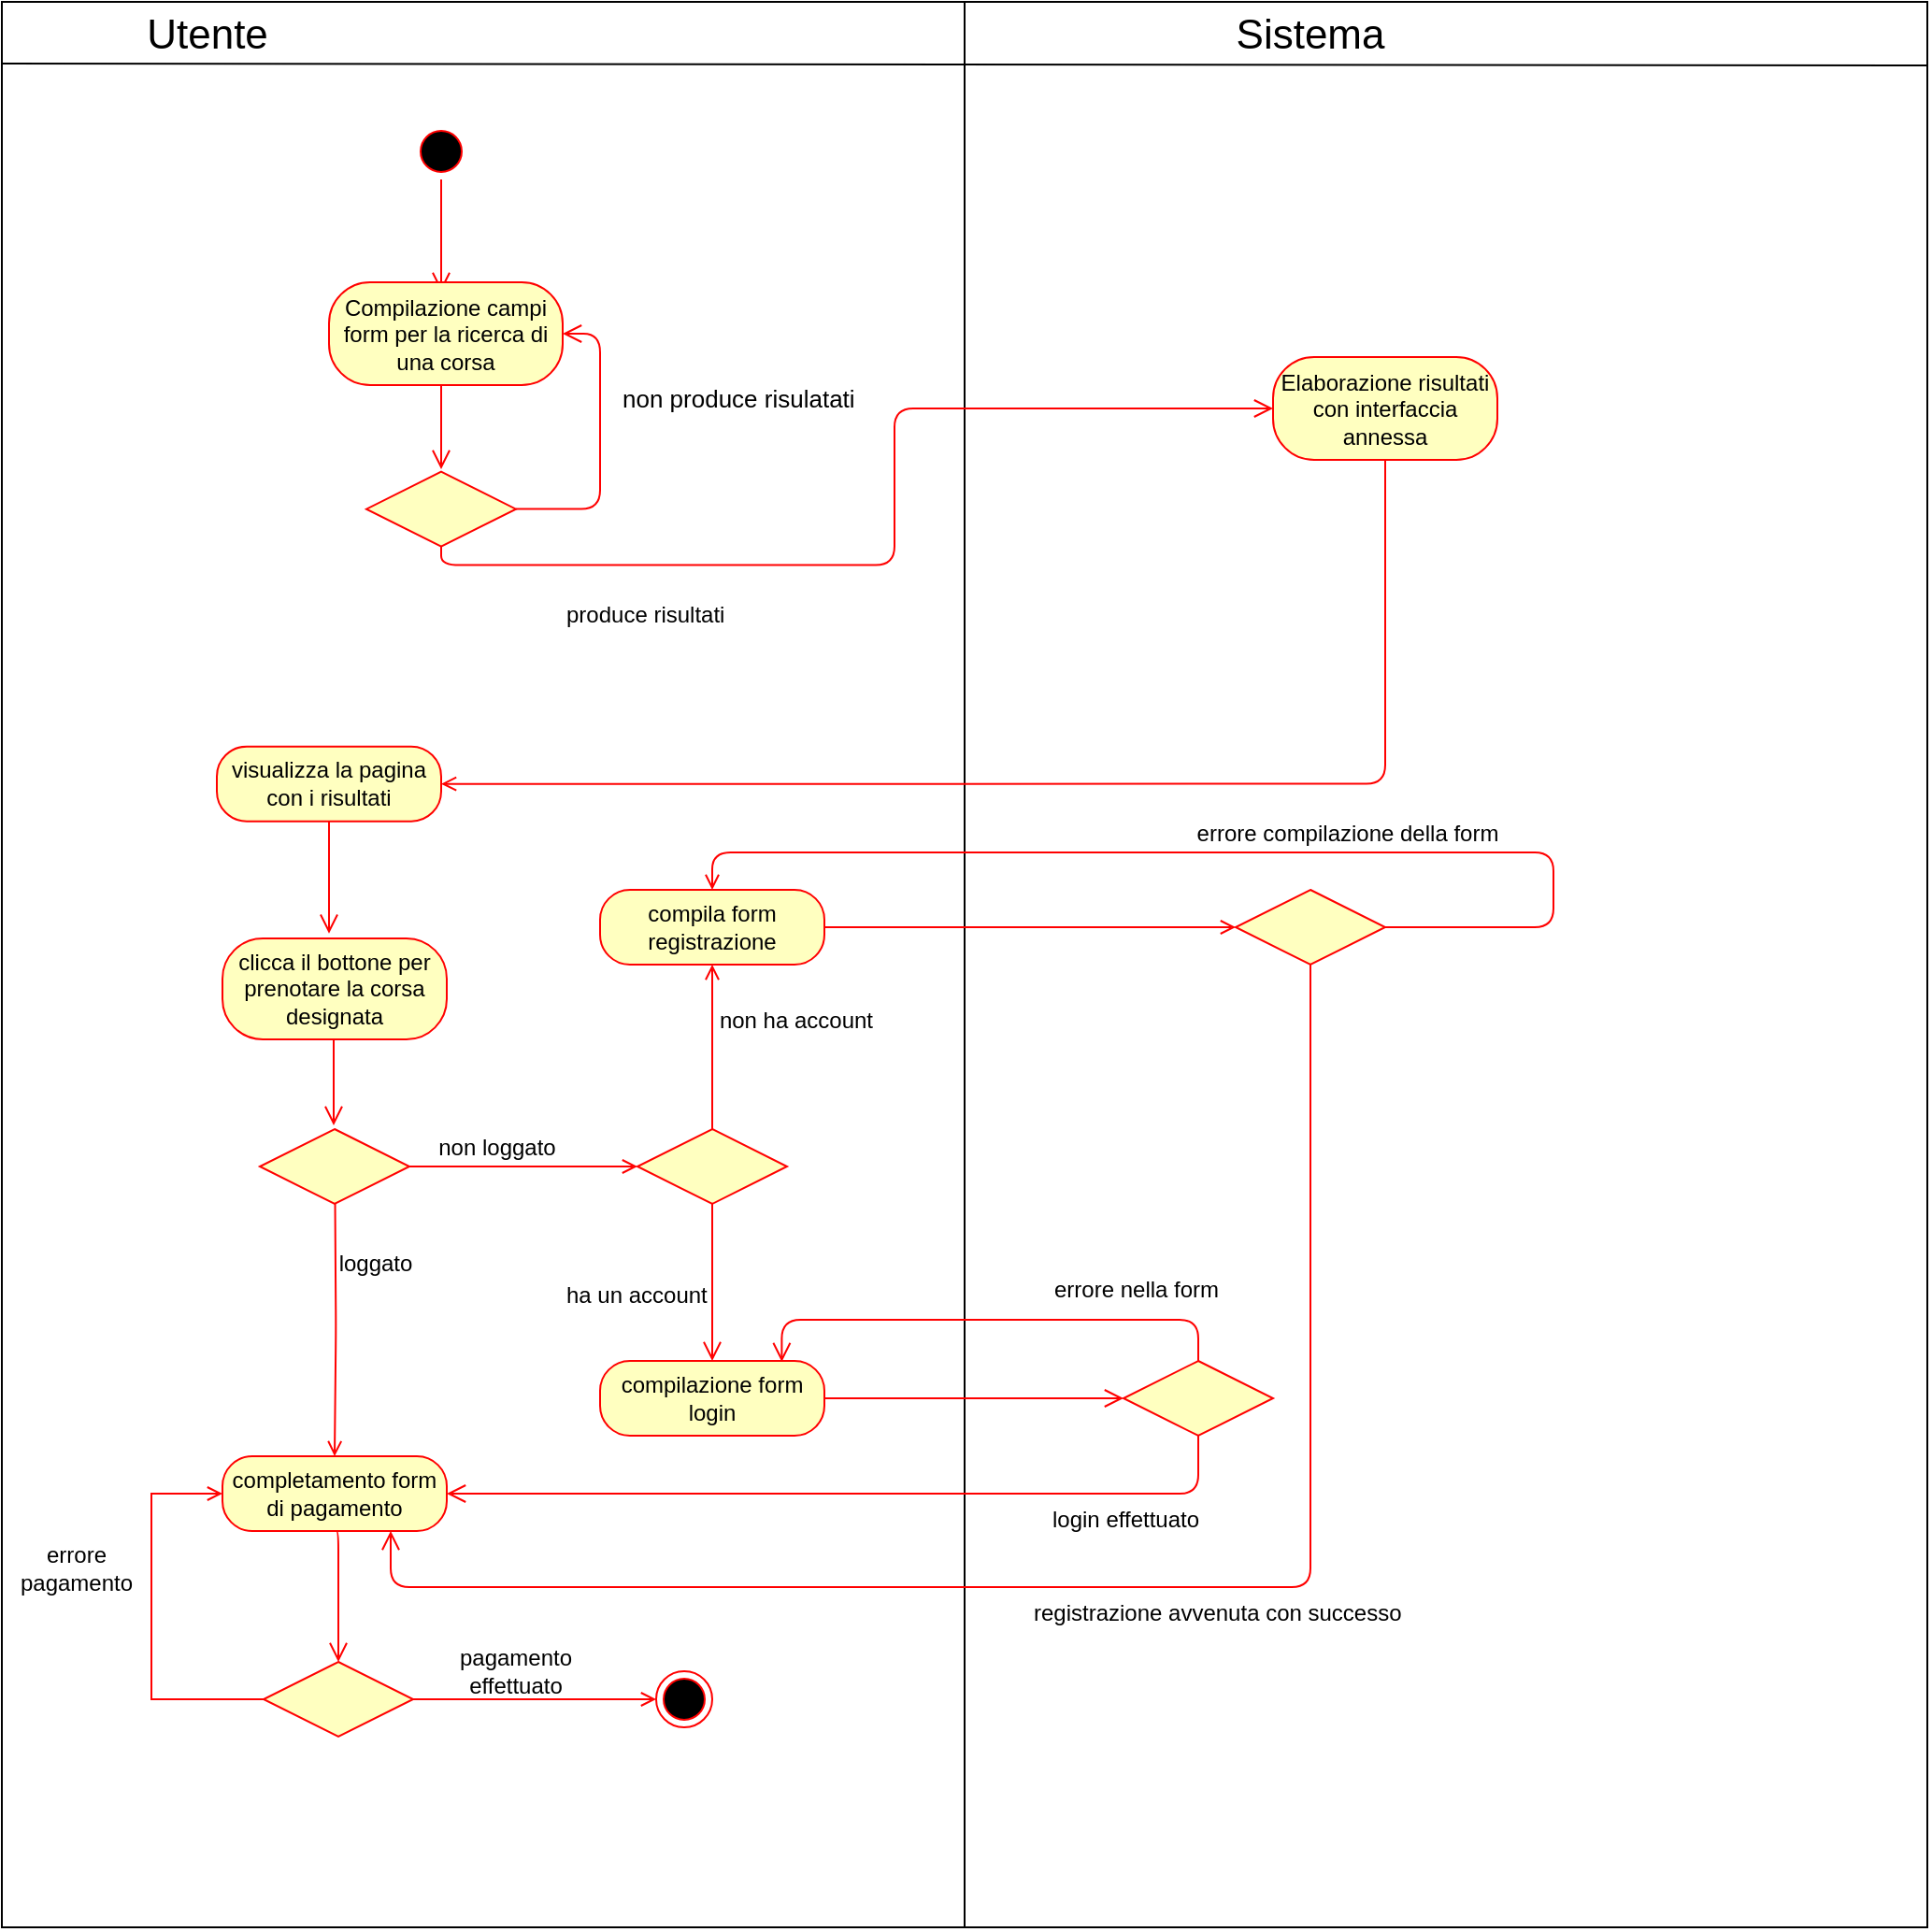 <mxfile version="12.1.9" type="device" pages="1"><diagram id="UwKgULlxdSb60Pxt-sAi" name="Page-1"><mxGraphModel dx="1220" dy="599" grid="1" gridSize="10" guides="1" tooltips="1" connect="1" arrows="1" fold="1" page="1" pageScale="1" pageWidth="827" pageHeight="1169" math="0" shadow="0"><root><mxCell id="0"/><mxCell id="1" parent="0"/><mxCell id="htlQ5DW8zUC862gETWvJ-1" value="" style="whiteSpace=wrap;html=1;aspect=fixed;noLabel=1;fontColor=none;" vertex="1" parent="1"><mxGeometry x="70" y="172" width="1030" height="1030" as="geometry"/></mxCell><mxCell id="htlQ5DW8zUC862gETWvJ-2" value="" style="endArrow=none;html=1;exitX=0;exitY=0.032;exitDx=0;exitDy=0;exitPerimeter=0;" edge="1" parent="1" source="htlQ5DW8zUC862gETWvJ-1"><mxGeometry width="50" height="50" relative="1" as="geometry"><mxPoint x="80" y="206" as="sourcePoint"/><mxPoint x="1100" y="206" as="targetPoint"/></mxGeometry></mxCell><mxCell id="htlQ5DW8zUC862gETWvJ-3" value="Utente" style="text;html=1;strokeColor=none;fillColor=none;align=center;verticalAlign=middle;whiteSpace=wrap;rounded=0;fontSize=22;" vertex="1" parent="1"><mxGeometry x="160" y="180" width="40" height="20" as="geometry"/></mxCell><mxCell id="htlQ5DW8zUC862gETWvJ-4" value="Sistema" style="text;html=1;strokeColor=none;fillColor=none;align=center;verticalAlign=middle;whiteSpace=wrap;rounded=0;fontSize=22;" vertex="1" parent="1"><mxGeometry x="730" y="180" width="80" height="20" as="geometry"/></mxCell><mxCell id="htlQ5DW8zUC862gETWvJ-5" value="" style="endArrow=none;html=1;fontSize=22;entryX=0.5;entryY=1;entryDx=0;entryDy=0;exitX=0.5;exitY=0;exitDx=0;exitDy=0;" edge="1" parent="1" source="htlQ5DW8zUC862gETWvJ-1" target="htlQ5DW8zUC862gETWvJ-1"><mxGeometry width="50" height="50" relative="1" as="geometry"><mxPoint x="70" y="1137" as="sourcePoint"/><mxPoint x="120" y="1087" as="targetPoint"/></mxGeometry></mxCell><mxCell id="htlQ5DW8zUC862gETWvJ-6" value="" style="ellipse;html=1;shape=startState;fillColor=#000000;strokeColor=#ff0000;fontSize=22;fontColor=none;" vertex="1" parent="1"><mxGeometry x="290" y="237" width="30" height="30" as="geometry"/></mxCell><mxCell id="htlQ5DW8zUC862gETWvJ-7" value="" style="edgeStyle=orthogonalEdgeStyle;html=1;verticalAlign=bottom;endArrow=open;endSize=8;strokeColor=#ff0000;fontSize=22;fontColor=none;" edge="1" parent="1" source="htlQ5DW8zUC862gETWvJ-6"><mxGeometry relative="1" as="geometry"><mxPoint x="305" y="327" as="targetPoint"/></mxGeometry></mxCell><mxCell id="htlQ5DW8zUC862gETWvJ-8" value="Compilazione campi form per la ricerca di una corsa" style="rounded=1;whiteSpace=wrap;html=1;arcSize=40;fontColor=#000000;fillColor=#ffffc0;strokeColor=#ff0000;" vertex="1" parent="1"><mxGeometry x="245" y="322" width="125" height="55" as="geometry"/></mxCell><mxCell id="htlQ5DW8zUC862gETWvJ-9" value="" style="edgeStyle=orthogonalEdgeStyle;html=1;verticalAlign=bottom;endArrow=open;endSize=8;strokeColor=#ff0000;fontSize=22;fontColor=none;" edge="1" parent="1" source="htlQ5DW8zUC862gETWvJ-8"><mxGeometry relative="1" as="geometry"><mxPoint x="305" y="422" as="targetPoint"/><Array as="points"><mxPoint x="305" y="387"/><mxPoint x="305" y="387"/></Array></mxGeometry></mxCell><mxCell id="htlQ5DW8zUC862gETWvJ-10" value="" style="rhombus;whiteSpace=wrap;html=1;fillColor=#ffffc0;strokeColor=#ff0000;fontSize=22;fontColor=none;" vertex="1" parent="1"><mxGeometry x="265" y="423.333" width="80" height="40" as="geometry"/></mxCell><mxCell id="htlQ5DW8zUC862gETWvJ-11" value="non produce risulatati" style="edgeStyle=orthogonalEdgeStyle;html=1;align=left;verticalAlign=bottom;endArrow=open;endSize=8;strokeColor=#ff0000;fontSize=13;fontColor=none;entryX=1;entryY=0.5;entryDx=0;entryDy=0;" edge="1" parent="1" source="htlQ5DW8zUC862gETWvJ-10" target="htlQ5DW8zUC862gETWvJ-8"><mxGeometry x="0.176" y="-10" relative="1" as="geometry"><mxPoint x="445" y="443.333" as="targetPoint"/><Array as="points"><mxPoint x="390" y="444"/><mxPoint x="390" y="350"/></Array><mxPoint as="offset"/></mxGeometry></mxCell><mxCell id="htlQ5DW8zUC862gETWvJ-12" value="produce risultati" style="edgeStyle=orthogonalEdgeStyle;html=1;align=left;verticalAlign=top;endArrow=open;endSize=8;strokeColor=#ff0000;fontSize=12;fontColor=none;entryX=0;entryY=0.5;entryDx=0;entryDy=0;exitX=0.5;exitY=1;exitDx=0;exitDy=0;" edge="1" parent="1" source="htlQ5DW8zUC862gETWvJ-10" target="htlQ5DW8zUC862gETWvJ-14"><mxGeometry x="-0.724" y="-13" relative="1" as="geometry"><mxPoint x="305" y="523.333" as="targetPoint"/><mxPoint as="offset"/></mxGeometry></mxCell><mxCell id="htlQ5DW8zUC862gETWvJ-13" style="edgeStyle=orthogonalEdgeStyle;rounded=1;orthogonalLoop=1;jettySize=auto;html=1;exitX=0.5;exitY=1;exitDx=0;exitDy=0;entryX=1;entryY=0.5;entryDx=0;entryDy=0;fontSize=12;fontColor=none;fillColor=#f8cecc;strokeColor=#FF0000;endArrow=open;endFill=0;" edge="1" parent="1" source="htlQ5DW8zUC862gETWvJ-14" target="htlQ5DW8zUC862gETWvJ-15"><mxGeometry relative="1" as="geometry"/></mxCell><mxCell id="htlQ5DW8zUC862gETWvJ-14" value="Elaborazione risultati con interfaccia annessa" style="rounded=1;whiteSpace=wrap;html=1;arcSize=40;fontColor=#000000;fillColor=#ffffc0;strokeColor=#ff0000;" vertex="1" parent="1"><mxGeometry x="750" y="362" width="120" height="55" as="geometry"/></mxCell><mxCell id="htlQ5DW8zUC862gETWvJ-15" value="visualizza la pagina con i risultati" style="rounded=1;whiteSpace=wrap;html=1;arcSize=40;fontColor=#000000;fillColor=#ffffc0;strokeColor=#ff0000;" vertex="1" parent="1"><mxGeometry x="185" y="570.333" width="120" height="40" as="geometry"/></mxCell><mxCell id="htlQ5DW8zUC862gETWvJ-16" value="" style="edgeStyle=orthogonalEdgeStyle;html=1;verticalAlign=bottom;endArrow=open;endSize=8;strokeColor=#ff0000;fontSize=12;fontColor=none;" edge="1" parent="1" source="htlQ5DW8zUC862gETWvJ-15"><mxGeometry relative="1" as="geometry"><mxPoint x="245" y="670.333" as="targetPoint"/></mxGeometry></mxCell><mxCell id="htlQ5DW8zUC862gETWvJ-17" value="clicca il bottone per prenotare la corsa designata" style="rounded=1;whiteSpace=wrap;html=1;arcSize=40;fontColor=#000000;fillColor=#ffffc0;strokeColor=#ff0000;" vertex="1" parent="1"><mxGeometry x="188" y="673" width="120" height="54" as="geometry"/></mxCell><mxCell id="htlQ5DW8zUC862gETWvJ-18" value="" style="edgeStyle=orthogonalEdgeStyle;html=1;verticalAlign=bottom;endArrow=open;endSize=8;strokeColor=#ff0000;fontSize=12;fontColor=none;" edge="1" parent="1" source="htlQ5DW8zUC862gETWvJ-17"><mxGeometry relative="1" as="geometry"><mxPoint x="247.5" y="773" as="targetPoint"/></mxGeometry></mxCell><mxCell id="htlQ5DW8zUC862gETWvJ-19" style="edgeStyle=orthogonalEdgeStyle;rounded=1;orthogonalLoop=1;jettySize=auto;html=1;endArrow=open;endFill=0;strokeColor=#FF0000;fontSize=12;fontColor=none;" edge="1" parent="1" target="htlQ5DW8zUC862gETWvJ-22"><mxGeometry relative="1" as="geometry"><mxPoint x="248.238" y="811.881" as="sourcePoint"/><mxPoint x="248.238" y="878.143" as="targetPoint"/></mxGeometry></mxCell><mxCell id="htlQ5DW8zUC862gETWvJ-20" style="edgeStyle=orthogonalEdgeStyle;rounded=1;orthogonalLoop=1;jettySize=auto;html=1;entryX=0;entryY=0.5;entryDx=0;entryDy=0;endArrow=open;endFill=0;strokeColor=#FF0000;fontSize=12;fontColor=none;" edge="1" parent="1" source="htlQ5DW8zUC862gETWvJ-21" target="htlQ5DW8zUC862gETWvJ-26"><mxGeometry relative="1" as="geometry"/></mxCell><mxCell id="htlQ5DW8zUC862gETWvJ-21" value="" style="rhombus;whiteSpace=wrap;html=1;fillColor=#ffffc0;strokeColor=#ff0000;fontSize=12;fontColor=none;" vertex="1" parent="1"><mxGeometry x="208" y="775" width="80" height="40" as="geometry"/></mxCell><mxCell id="htlQ5DW8zUC862gETWvJ-22" value="completamento form di pagamento" style="rounded=1;whiteSpace=wrap;html=1;arcSize=40;fontColor=#000000;fillColor=#ffffc0;strokeColor=#ff0000;" vertex="1" parent="1"><mxGeometry x="188" y="950" width="120" height="40" as="geometry"/></mxCell><mxCell id="htlQ5DW8zUC862gETWvJ-24" value="loggato" style="text;html=1;strokeColor=none;fillColor=none;align=center;verticalAlign=middle;whiteSpace=wrap;rounded=0;fontSize=12;fontColor=none;" vertex="1" parent="1"><mxGeometry x="250" y="837" width="40" height="20" as="geometry"/></mxCell><mxCell id="htlQ5DW8zUC862gETWvJ-25" style="edgeStyle=orthogonalEdgeStyle;rounded=1;orthogonalLoop=1;jettySize=auto;html=1;entryX=0.5;entryY=1;entryDx=0;entryDy=0;endArrow=open;endFill=0;strokeColor=#FF0000;fontSize=12;fontColor=none;" edge="1" parent="1" source="htlQ5DW8zUC862gETWvJ-26" target="htlQ5DW8zUC862gETWvJ-29"><mxGeometry relative="1" as="geometry"/></mxCell><mxCell id="htlQ5DW8zUC862gETWvJ-26" value="" style="rhombus;whiteSpace=wrap;html=1;fillColor=#ffffc0;strokeColor=#ff0000;fontSize=12;fontColor=none;" vertex="1" parent="1"><mxGeometry x="410" y="775" width="80" height="40" as="geometry"/></mxCell><mxCell id="htlQ5DW8zUC862gETWvJ-27" value="ha un account" style="edgeStyle=orthogonalEdgeStyle;html=1;align=left;verticalAlign=top;endArrow=open;endSize=8;strokeColor=#ff0000;fontSize=12;fontColor=none;" edge="1" parent="1" source="htlQ5DW8zUC862gETWvJ-26" target="htlQ5DW8zUC862gETWvJ-36"><mxGeometry x="-0.167" y="-80" relative="1" as="geometry"><mxPoint x="460" y="867" as="targetPoint"/><Array as="points"/><mxPoint as="offset"/></mxGeometry></mxCell><mxCell id="htlQ5DW8zUC862gETWvJ-28" style="edgeStyle=orthogonalEdgeStyle;rounded=1;orthogonalLoop=1;jettySize=auto;html=1;entryX=0;entryY=0.5;entryDx=0;entryDy=0;endArrow=open;endFill=0;strokeColor=#FF0000;fontSize=12;fontColor=none;" edge="1" parent="1" source="htlQ5DW8zUC862gETWvJ-29" target="htlQ5DW8zUC862gETWvJ-33"><mxGeometry relative="1" as="geometry"/></mxCell><mxCell id="htlQ5DW8zUC862gETWvJ-29" value="compila form registrazione" style="rounded=1;whiteSpace=wrap;html=1;arcSize=40;fontColor=#000000;fillColor=#ffffc0;strokeColor=#ff0000;" vertex="1" parent="1"><mxGeometry x="390" y="647" width="120" height="40" as="geometry"/></mxCell><mxCell id="htlQ5DW8zUC862gETWvJ-30" value="non ha account" style="text;html=1;strokeColor=none;fillColor=none;align=center;verticalAlign=middle;whiteSpace=wrap;rounded=0;fontSize=12;fontColor=none;" vertex="1" parent="1"><mxGeometry x="450" y="707" width="90" height="20" as="geometry"/></mxCell><mxCell id="htlQ5DW8zUC862gETWvJ-31" value="non loggato" style="text;html=1;strokeColor=none;fillColor=none;align=center;verticalAlign=middle;whiteSpace=wrap;rounded=0;fontSize=12;fontColor=none;" vertex="1" parent="1"><mxGeometry x="300" y="775" width="70" height="20" as="geometry"/></mxCell><mxCell id="htlQ5DW8zUC862gETWvJ-32" style="edgeStyle=orthogonalEdgeStyle;rounded=1;orthogonalLoop=1;jettySize=auto;html=1;entryX=0.5;entryY=0;entryDx=0;entryDy=0;endArrow=open;endFill=0;strokeColor=#FF0000;fontSize=12;fontColor=none;" edge="1" parent="1" source="htlQ5DW8zUC862gETWvJ-33" target="htlQ5DW8zUC862gETWvJ-29"><mxGeometry relative="1" as="geometry"><Array as="points"><mxPoint x="900" y="667"/><mxPoint x="900" y="627"/><mxPoint x="450" y="627"/></Array></mxGeometry></mxCell><mxCell id="htlQ5DW8zUC862gETWvJ-33" value="" style="rhombus;whiteSpace=wrap;html=1;fillColor=#ffffc0;strokeColor=#ff0000;fontSize=12;fontColor=none;" vertex="1" parent="1"><mxGeometry x="730" y="647" width="80" height="40" as="geometry"/></mxCell><mxCell id="htlQ5DW8zUC862gETWvJ-34" value="registrazione avvenuta con successo" style="edgeStyle=orthogonalEdgeStyle;html=1;align=left;verticalAlign=top;endArrow=open;endSize=8;strokeColor=#ff0000;fontSize=12;fontColor=none;entryX=0.75;entryY=1;entryDx=0;entryDy=0;exitX=0.5;exitY=1;exitDx=0;exitDy=0;" edge="1" parent="1" source="htlQ5DW8zUC862gETWvJ-33" target="htlQ5DW8zUC862gETWvJ-22"><mxGeometry x="-0.221" y="-150" relative="1" as="geometry"><mxPoint x="758" y="767" as="targetPoint"/><Array as="points"><mxPoint x="770" y="687"/><mxPoint x="770" y="1020"/><mxPoint x="278" y="1020"/></Array><mxPoint x="-150" y="150" as="offset"/><mxPoint x="759" y="700" as="sourcePoint"/></mxGeometry></mxCell><mxCell id="htlQ5DW8zUC862gETWvJ-35" value="errore compilazione della form" style="text;html=1;strokeColor=none;fillColor=none;align=center;verticalAlign=middle;whiteSpace=wrap;rounded=0;fontSize=12;fontColor=none;" vertex="1" parent="1"><mxGeometry x="670" y="607" width="240" height="20" as="geometry"/></mxCell><mxCell id="htlQ5DW8zUC862gETWvJ-36" value="compilazione form login" style="rounded=1;whiteSpace=wrap;html=1;arcSize=40;fontColor=#000000;fillColor=#ffffc0;strokeColor=#ff0000;" vertex="1" parent="1"><mxGeometry x="390" y="899" width="120" height="40" as="geometry"/></mxCell><mxCell id="htlQ5DW8zUC862gETWvJ-37" value="" style="edgeStyle=orthogonalEdgeStyle;html=1;verticalAlign=bottom;endArrow=open;endSize=8;strokeColor=#ff0000;fontSize=12;fontColor=none;entryX=0;entryY=0.5;entryDx=0;entryDy=0;" edge="1" parent="1" source="htlQ5DW8zUC862gETWvJ-36" target="htlQ5DW8zUC862gETWvJ-38"><mxGeometry relative="1" as="geometry"><mxPoint x="460" y="979" as="targetPoint"/><Array as="points"/></mxGeometry></mxCell><mxCell id="htlQ5DW8zUC862gETWvJ-38" value="" style="rhombus;whiteSpace=wrap;html=1;fillColor=#ffffc0;strokeColor=#ff0000;fontSize=12;fontColor=none;" vertex="1" parent="1"><mxGeometry x="670" y="899" width="80" height="40" as="geometry"/></mxCell><mxCell id="htlQ5DW8zUC862gETWvJ-39" value="errore nella form" style="edgeStyle=orthogonalEdgeStyle;html=1;align=left;verticalAlign=bottom;endArrow=open;endSize=8;strokeColor=#ff0000;fontSize=12;fontColor=none;entryX=0.81;entryY=0.013;entryDx=0;entryDy=0;entryPerimeter=0;" edge="1" parent="1" source="htlQ5DW8zUC862gETWvJ-38" target="htlQ5DW8zUC862gETWvJ-36"><mxGeometry x="-0.239" y="-7" relative="1" as="geometry"><mxPoint x="860" y="909" as="targetPoint"/><Array as="points"><mxPoint x="710" y="877"/><mxPoint x="487" y="877"/></Array><mxPoint as="offset"/></mxGeometry></mxCell><mxCell id="htlQ5DW8zUC862gETWvJ-40" value="login effettuato" style="edgeStyle=orthogonalEdgeStyle;html=1;align=left;verticalAlign=top;endArrow=open;endSize=8;strokeColor=#ff0000;fontSize=12;fontColor=none;entryX=1;entryY=0.5;entryDx=0;entryDy=0;" edge="1" parent="1" source="htlQ5DW8zUC862gETWvJ-38" target="htlQ5DW8zUC862gETWvJ-22"><mxGeometry x="-0.487" relative="1" as="geometry"><mxPoint x="720" y="989" as="targetPoint"/><Array as="points"><mxPoint x="710" y="970"/></Array><mxPoint as="offset"/></mxGeometry></mxCell><mxCell id="htlQ5DW8zUC862gETWvJ-49" style="edgeStyle=orthogonalEdgeStyle;rounded=0;orthogonalLoop=1;jettySize=auto;html=1;entryX=0;entryY=0.5;entryDx=0;entryDy=0;endArrow=open;endFill=0;fillColor=#f8cecc;strokeColor=#FF0000;" edge="1" parent="1" source="htlQ5DW8zUC862gETWvJ-43" target="htlQ5DW8zUC862gETWvJ-22"><mxGeometry relative="1" as="geometry"><Array as="points"><mxPoint x="150" y="1080"/><mxPoint x="150" y="970"/></Array></mxGeometry></mxCell><mxCell id="htlQ5DW8zUC862gETWvJ-52" style="edgeStyle=orthogonalEdgeStyle;rounded=0;orthogonalLoop=1;jettySize=auto;html=1;entryX=0;entryY=0.5;entryDx=0;entryDy=0;endArrow=open;endFill=0;strokeColor=#FF0000;" edge="1" parent="1" source="htlQ5DW8zUC862gETWvJ-43" target="htlQ5DW8zUC862gETWvJ-51"><mxGeometry relative="1" as="geometry"/></mxCell><mxCell id="htlQ5DW8zUC862gETWvJ-43" value="" style="rhombus;whiteSpace=wrap;html=1;fillColor=#ffffc0;strokeColor=#ff0000;fontSize=12;fontColor=none;" vertex="1" parent="1"><mxGeometry x="210" y="1060" width="80" height="40" as="geometry"/></mxCell><mxCell id="htlQ5DW8zUC862gETWvJ-46" value="" style="edgeStyle=orthogonalEdgeStyle;html=1;align=left;verticalAlign=top;endArrow=open;endSize=8;strokeColor=#ff0000;fontSize=12;fontColor=none;exitX=0.5;exitY=1;exitDx=0;exitDy=0;entryX=0.5;entryY=0;entryDx=0;entryDy=0;" edge="1" parent="1" source="htlQ5DW8zUC862gETWvJ-22" target="htlQ5DW8zUC862gETWvJ-43"><mxGeometry x="-0.934" y="-90" relative="1" as="geometry"><mxPoint x="249" y="1084" as="targetPoint"/><mxPoint x="730.143" y="938.929" as="sourcePoint"/><Array as="points"><mxPoint x="250" y="990"/></Array><mxPoint x="180" y="10" as="offset"/></mxGeometry></mxCell><mxCell id="htlQ5DW8zUC862gETWvJ-50" value="errore pagamento" style="text;html=1;strokeColor=none;fillColor=none;align=center;verticalAlign=middle;whiteSpace=wrap;rounded=0;" vertex="1" parent="1"><mxGeometry x="90" y="1000" width="40" height="20" as="geometry"/></mxCell><mxCell id="htlQ5DW8zUC862gETWvJ-51" value="" style="ellipse;html=1;shape=endState;fillColor=#000000;strokeColor=#ff0000;" vertex="1" parent="1"><mxGeometry x="420" y="1065" width="30" height="30" as="geometry"/></mxCell><mxCell id="htlQ5DW8zUC862gETWvJ-53" value="pagamento effettuato" style="text;html=1;strokeColor=none;fillColor=none;align=center;verticalAlign=middle;whiteSpace=wrap;rounded=0;" vertex="1" parent="1"><mxGeometry x="325" y="1055" width="40" height="20" as="geometry"/></mxCell></root></mxGraphModel></diagram></mxfile>